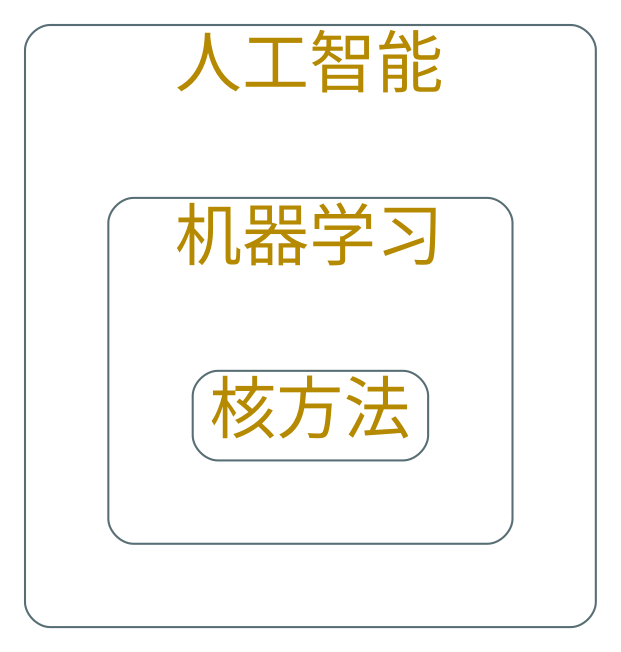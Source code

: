 digraph g {
    rankdir=TB
    graph [nodesep=0.8 ranksep=0.8]
    bgcolor="transparent"

    node [shape=box style=rounded color="#586e75" fontcolor="#b58900" fontsize=32 fontname="EBG,fzlz"]
    edge [color="#586e75" fontcolor="#268bd2" fontsize=16 fontname="EBG,fzlz" arrowsize=0.6]

    subgraph cluster_0 {
        style=rounded
        fontname="EBG,fzlz"
        label=人工智能
        fontsize=32
        color="#586e75"
        fontcolor="#b58900"
        margin=40

        subgraph cluster_1 {
            style=rounded
            fontname="EBG,fzlz"
            label=机器学习
            color="#586e75"
            fontcolor="#b58900"

            核方法
        }
    }
}
